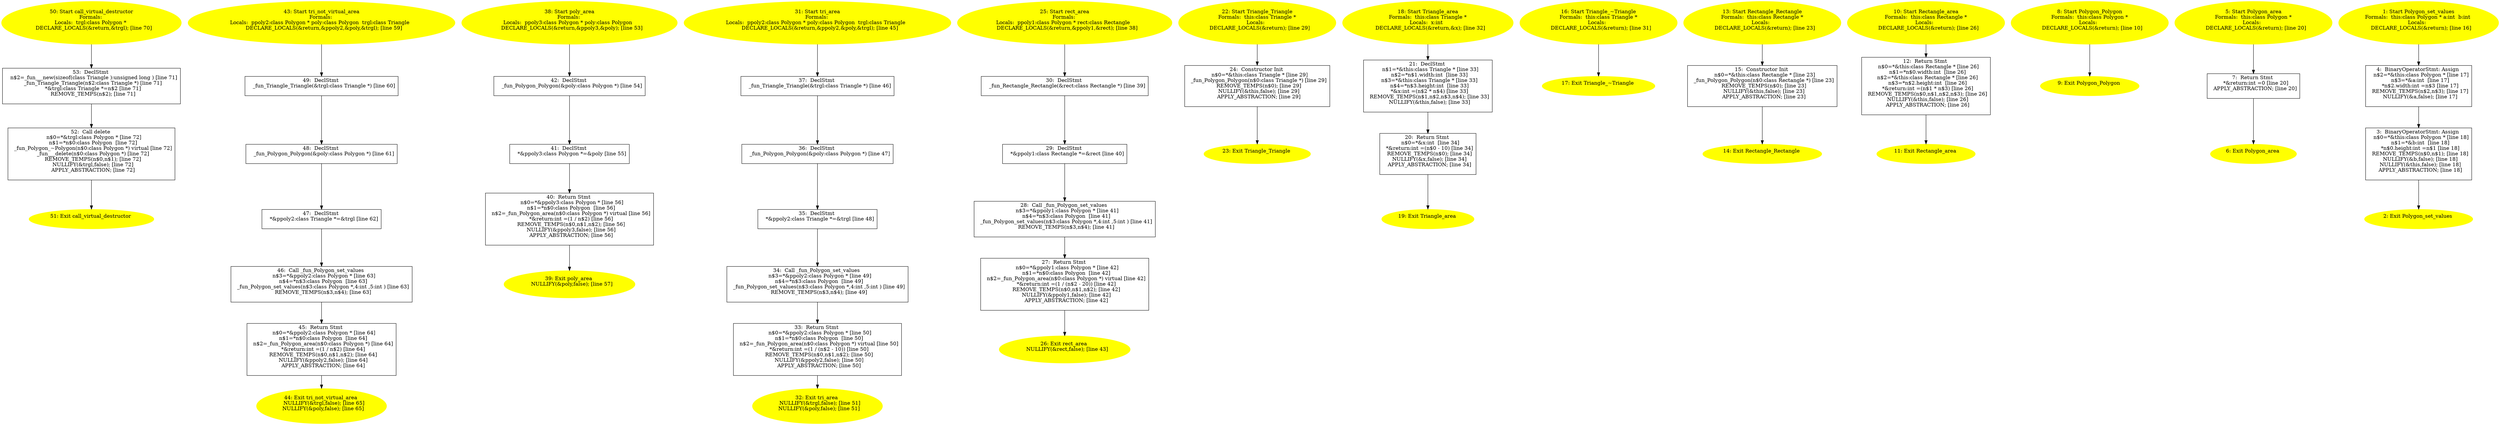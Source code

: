 digraph iCFG {
53 [label="53:  DeclStmt \n   n$2=_fun___new(sizeof(class Triangle ):unsigned long ) [line 71]\n  _fun_Triangle_Triangle(n$2:class Triangle *) [line 71]\n  *&trgl:class Triangle *=n$2 [line 71]\n  REMOVE_TEMPS(n$2); [line 71]\n " shape="box"]
	

	 53 -> 52 ;
52 [label="52:  Call delete \n   n$0=*&trgl:class Polygon * [line 72]\n  n$1=*n$0:class Polygon  [line 72]\n  _fun_Polygon_~Polygon(n$0:class Polygon *) virtual [line 72]\n  _fun___delete(n$0:class Polygon *) [line 72]\n  REMOVE_TEMPS(n$0,n$1); [line 72]\n  NULLIFY(&trgl,false); [line 72]\n  APPLY_ABSTRACTION; [line 72]\n " shape="box"]
	

	 52 -> 51 ;
51 [label="51: Exit call_virtual_destructor \n  " color=yellow style=filled]
	

50 [label="50: Start call_virtual_destructor\nFormals: \nLocals:  trgl:class Polygon * \n   DECLARE_LOCALS(&return,&trgl); [line 70]\n " color=yellow style=filled]
	

	 50 -> 53 ;
49 [label="49:  DeclStmt \n   _fun_Triangle_Triangle(&trgl:class Triangle *) [line 60]\n " shape="box"]
	

	 49 -> 48 ;
48 [label="48:  DeclStmt \n   _fun_Polygon_Polygon(&poly:class Polygon *) [line 61]\n " shape="box"]
	

	 48 -> 47 ;
47 [label="47:  DeclStmt \n   *&ppoly2:class Triangle *=&trgl [line 62]\n " shape="box"]
	

	 47 -> 46 ;
46 [label="46:  Call _fun_Polygon_set_values \n   n$3=*&ppoly2:class Polygon * [line 63]\n  n$4=*n$3:class Polygon  [line 63]\n  _fun_Polygon_set_values(n$3:class Polygon *,4:int ,5:int ) [line 63]\n  REMOVE_TEMPS(n$3,n$4); [line 63]\n " shape="box"]
	

	 46 -> 45 ;
45 [label="45:  Return Stmt \n   n$0=*&ppoly2:class Polygon * [line 64]\n  n$1=*n$0:class Polygon  [line 64]\n  n$2=_fun_Polygon_area(n$0:class Polygon *) [line 64]\n  *&return:int =(1 / n$2) [line 64]\n  REMOVE_TEMPS(n$0,n$1,n$2); [line 64]\n  NULLIFY(&ppoly2,false); [line 64]\n  APPLY_ABSTRACTION; [line 64]\n " shape="box"]
	

	 45 -> 44 ;
44 [label="44: Exit tri_not_virtual_area \n   NULLIFY(&trgl,false); [line 65]\n  NULLIFY(&poly,false); [line 65]\n " color=yellow style=filled]
	

43 [label="43: Start tri_not_virtual_area\nFormals: \nLocals:  ppoly2:class Polygon * poly:class Polygon  trgl:class Triangle  \n   DECLARE_LOCALS(&return,&ppoly2,&poly,&trgl); [line 59]\n " color=yellow style=filled]
	

	 43 -> 49 ;
42 [label="42:  DeclStmt \n   _fun_Polygon_Polygon(&poly:class Polygon *) [line 54]\n " shape="box"]
	

	 42 -> 41 ;
41 [label="41:  DeclStmt \n   *&ppoly3:class Polygon *=&poly [line 55]\n " shape="box"]
	

	 41 -> 40 ;
40 [label="40:  Return Stmt \n   n$0=*&ppoly3:class Polygon * [line 56]\n  n$1=*n$0:class Polygon  [line 56]\n  n$2=_fun_Polygon_area(n$0:class Polygon *) virtual [line 56]\n  *&return:int =(1 / n$2) [line 56]\n  REMOVE_TEMPS(n$0,n$1,n$2); [line 56]\n  NULLIFY(&ppoly3,false); [line 56]\n  APPLY_ABSTRACTION; [line 56]\n " shape="box"]
	

	 40 -> 39 ;
39 [label="39: Exit poly_area \n   NULLIFY(&poly,false); [line 57]\n " color=yellow style=filled]
	

38 [label="38: Start poly_area\nFormals: \nLocals:  ppoly3:class Polygon * poly:class Polygon  \n   DECLARE_LOCALS(&return,&ppoly3,&poly); [line 53]\n " color=yellow style=filled]
	

	 38 -> 42 ;
37 [label="37:  DeclStmt \n   _fun_Triangle_Triangle(&trgl:class Triangle *) [line 46]\n " shape="box"]
	

	 37 -> 36 ;
36 [label="36:  DeclStmt \n   _fun_Polygon_Polygon(&poly:class Polygon *) [line 47]\n " shape="box"]
	

	 36 -> 35 ;
35 [label="35:  DeclStmt \n   *&ppoly2:class Triangle *=&trgl [line 48]\n " shape="box"]
	

	 35 -> 34 ;
34 [label="34:  Call _fun_Polygon_set_values \n   n$3=*&ppoly2:class Polygon * [line 49]\n  n$4=*n$3:class Polygon  [line 49]\n  _fun_Polygon_set_values(n$3:class Polygon *,4:int ,5:int ) [line 49]\n  REMOVE_TEMPS(n$3,n$4); [line 49]\n " shape="box"]
	

	 34 -> 33 ;
33 [label="33:  Return Stmt \n   n$0=*&ppoly2:class Polygon * [line 50]\n  n$1=*n$0:class Polygon  [line 50]\n  n$2=_fun_Polygon_area(n$0:class Polygon *) virtual [line 50]\n  *&return:int =(1 / (n$2 - 10)) [line 50]\n  REMOVE_TEMPS(n$0,n$1,n$2); [line 50]\n  NULLIFY(&ppoly2,false); [line 50]\n  APPLY_ABSTRACTION; [line 50]\n " shape="box"]
	

	 33 -> 32 ;
32 [label="32: Exit tri_area \n   NULLIFY(&trgl,false); [line 51]\n  NULLIFY(&poly,false); [line 51]\n " color=yellow style=filled]
	

31 [label="31: Start tri_area\nFormals: \nLocals:  ppoly2:class Polygon * poly:class Polygon  trgl:class Triangle  \n   DECLARE_LOCALS(&return,&ppoly2,&poly,&trgl); [line 45]\n " color=yellow style=filled]
	

	 31 -> 37 ;
30 [label="30:  DeclStmt \n   _fun_Rectangle_Rectangle(&rect:class Rectangle *) [line 39]\n " shape="box"]
	

	 30 -> 29 ;
29 [label="29:  DeclStmt \n   *&ppoly1:class Rectangle *=&rect [line 40]\n " shape="box"]
	

	 29 -> 28 ;
28 [label="28:  Call _fun_Polygon_set_values \n   n$3=*&ppoly1:class Polygon * [line 41]\n  n$4=*n$3:class Polygon  [line 41]\n  _fun_Polygon_set_values(n$3:class Polygon *,4:int ,5:int ) [line 41]\n  REMOVE_TEMPS(n$3,n$4); [line 41]\n " shape="box"]
	

	 28 -> 27 ;
27 [label="27:  Return Stmt \n   n$0=*&ppoly1:class Polygon * [line 42]\n  n$1=*n$0:class Polygon  [line 42]\n  n$2=_fun_Polygon_area(n$0:class Polygon *) virtual [line 42]\n  *&return:int =(1 / (n$2 - 20)) [line 42]\n  REMOVE_TEMPS(n$0,n$1,n$2); [line 42]\n  NULLIFY(&ppoly1,false); [line 42]\n  APPLY_ABSTRACTION; [line 42]\n " shape="box"]
	

	 27 -> 26 ;
26 [label="26: Exit rect_area \n   NULLIFY(&rect,false); [line 43]\n " color=yellow style=filled]
	

25 [label="25: Start rect_area\nFormals: \nLocals:  ppoly1:class Polygon * rect:class Rectangle  \n   DECLARE_LOCALS(&return,&ppoly1,&rect); [line 38]\n " color=yellow style=filled]
	

	 25 -> 30 ;
24 [label="24:  Constructor Init \n   n$0=*&this:class Triangle * [line 29]\n  _fun_Polygon_Polygon(n$0:class Triangle *) [line 29]\n  REMOVE_TEMPS(n$0); [line 29]\n  NULLIFY(&this,false); [line 29]\n  APPLY_ABSTRACTION; [line 29]\n " shape="box"]
	

	 24 -> 23 ;
23 [label="23: Exit Triangle_Triangle \n  " color=yellow style=filled]
	

22 [label="22: Start Triangle_Triangle\nFormals:  this:class Triangle *\nLocals:  \n   DECLARE_LOCALS(&return); [line 29]\n " color=yellow style=filled]
	

	 22 -> 24 ;
21 [label="21:  DeclStmt \n   n$1=*&this:class Triangle * [line 33]\n  n$2=*n$1.width:int  [line 33]\n  n$3=*&this:class Triangle * [line 33]\n  n$4=*n$3.height:int  [line 33]\n  *&x:int =(n$2 * n$4) [line 33]\n  REMOVE_TEMPS(n$1,n$2,n$3,n$4); [line 33]\n  NULLIFY(&this,false); [line 33]\n " shape="box"]
	

	 21 -> 20 ;
20 [label="20:  Return Stmt \n   n$0=*&x:int  [line 34]\n  *&return:int =(n$0 - 10) [line 34]\n  REMOVE_TEMPS(n$0); [line 34]\n  NULLIFY(&x,false); [line 34]\n  APPLY_ABSTRACTION; [line 34]\n " shape="box"]
	

	 20 -> 19 ;
19 [label="19: Exit Triangle_area \n  " color=yellow style=filled]
	

18 [label="18: Start Triangle_area\nFormals:  this:class Triangle *\nLocals:  x:int  \n   DECLARE_LOCALS(&return,&x); [line 32]\n " color=yellow style=filled]
	

	 18 -> 21 ;
17 [label="17: Exit Triangle_~Triangle \n  " color=yellow style=filled]
	

16 [label="16: Start Triangle_~Triangle\nFormals:  this:class Triangle *\nLocals:  \n   DECLARE_LOCALS(&return); [line 31]\n " color=yellow style=filled]
	

	 16 -> 17 ;
15 [label="15:  Constructor Init \n   n$0=*&this:class Rectangle * [line 23]\n  _fun_Polygon_Polygon(n$0:class Rectangle *) [line 23]\n  REMOVE_TEMPS(n$0); [line 23]\n  NULLIFY(&this,false); [line 23]\n  APPLY_ABSTRACTION; [line 23]\n " shape="box"]
	

	 15 -> 14 ;
14 [label="14: Exit Rectangle_Rectangle \n  " color=yellow style=filled]
	

13 [label="13: Start Rectangle_Rectangle\nFormals:  this:class Rectangle *\nLocals:  \n   DECLARE_LOCALS(&return); [line 23]\n " color=yellow style=filled]
	

	 13 -> 15 ;
12 [label="12:  Return Stmt \n   n$0=*&this:class Rectangle * [line 26]\n  n$1=*n$0.width:int  [line 26]\n  n$2=*&this:class Rectangle * [line 26]\n  n$3=*n$2.height:int  [line 26]\n  *&return:int =(n$1 * n$3) [line 26]\n  REMOVE_TEMPS(n$0,n$1,n$2,n$3); [line 26]\n  NULLIFY(&this,false); [line 26]\n  APPLY_ABSTRACTION; [line 26]\n " shape="box"]
	

	 12 -> 11 ;
11 [label="11: Exit Rectangle_area \n  " color=yellow style=filled]
	

10 [label="10: Start Rectangle_area\nFormals:  this:class Rectangle *\nLocals:  \n   DECLARE_LOCALS(&return); [line 26]\n " color=yellow style=filled]
	

	 10 -> 12 ;
9 [label="9: Exit Polygon_Polygon \n  " color=yellow style=filled]
	

8 [label="8: Start Polygon_Polygon\nFormals:  this:class Polygon *\nLocals:  \n   DECLARE_LOCALS(&return); [line 10]\n " color=yellow style=filled]
	

	 8 -> 9 ;
7 [label="7:  Return Stmt \n   *&return:int =0 [line 20]\n  APPLY_ABSTRACTION; [line 20]\n " shape="box"]
	

	 7 -> 6 ;
6 [label="6: Exit Polygon_area \n  " color=yellow style=filled]
	

5 [label="5: Start Polygon_area\nFormals:  this:class Polygon *\nLocals:  \n   DECLARE_LOCALS(&return); [line 20]\n " color=yellow style=filled]
	

	 5 -> 7 ;
4 [label="4:  BinaryOperatorStmt: Assign \n   n$2=*&this:class Polygon * [line 17]\n  n$3=*&a:int  [line 17]\n  *n$2.width:int =n$3 [line 17]\n  REMOVE_TEMPS(n$2,n$3); [line 17]\n  NULLIFY(&a,false); [line 17]\n " shape="box"]
	

	 4 -> 3 ;
3 [label="3:  BinaryOperatorStmt: Assign \n   n$0=*&this:class Polygon * [line 18]\n  n$1=*&b:int  [line 18]\n  *n$0.height:int =n$1 [line 18]\n  REMOVE_TEMPS(n$0,n$1); [line 18]\n  NULLIFY(&b,false); [line 18]\n  NULLIFY(&this,false); [line 18]\n  APPLY_ABSTRACTION; [line 18]\n " shape="box"]
	

	 3 -> 2 ;
2 [label="2: Exit Polygon_set_values \n  " color=yellow style=filled]
	

1 [label="1: Start Polygon_set_values\nFormals:  this:class Polygon * a:int  b:int \nLocals:  \n   DECLARE_LOCALS(&return); [line 16]\n " color=yellow style=filled]
	

	 1 -> 4 ;
}
